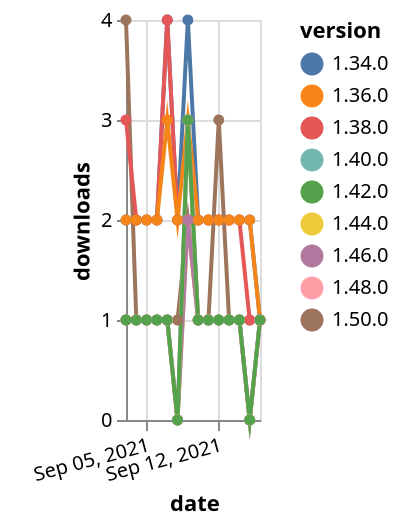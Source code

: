 {"$schema": "https://vega.github.io/schema/vega-lite/v5.json", "description": "A simple bar chart with embedded data.", "data": {"values": [{"date": "2021-09-03", "total": 3310, "delta": 2, "version": "1.34.0"}, {"date": "2021-09-04", "total": 3312, "delta": 2, "version": "1.34.0"}, {"date": "2021-09-05", "total": 3314, "delta": 2, "version": "1.34.0"}, {"date": "2021-09-06", "total": 3316, "delta": 2, "version": "1.34.0"}, {"date": "2021-09-07", "total": 3320, "delta": 4, "version": "1.34.0"}, {"date": "2021-09-08", "total": 3322, "delta": 2, "version": "1.34.0"}, {"date": "2021-09-09", "total": 3326, "delta": 4, "version": "1.34.0"}, {"date": "2021-09-10", "total": 3328, "delta": 2, "version": "1.34.0"}, {"date": "2021-09-11", "total": 3330, "delta": 2, "version": "1.34.0"}, {"date": "2021-09-12", "total": 3332, "delta": 2, "version": "1.34.0"}, {"date": "2021-09-13", "total": 3334, "delta": 2, "version": "1.34.0"}, {"date": "2021-09-14", "total": 3336, "delta": 2, "version": "1.34.0"}, {"date": "2021-09-15", "total": 3338, "delta": 2, "version": "1.34.0"}, {"date": "2021-09-16", "total": 3339, "delta": 1, "version": "1.34.0"}, {"date": "2021-09-03", "total": 135, "delta": 4, "version": "1.50.0"}, {"date": "2021-09-04", "total": 136, "delta": 1, "version": "1.50.0"}, {"date": "2021-09-05", "total": 137, "delta": 1, "version": "1.50.0"}, {"date": "2021-09-06", "total": 138, "delta": 1, "version": "1.50.0"}, {"date": "2021-09-07", "total": 139, "delta": 1, "version": "1.50.0"}, {"date": "2021-09-08", "total": 140, "delta": 1, "version": "1.50.0"}, {"date": "2021-09-09", "total": 142, "delta": 2, "version": "1.50.0"}, {"date": "2021-09-10", "total": 143, "delta": 1, "version": "1.50.0"}, {"date": "2021-09-11", "total": 144, "delta": 1, "version": "1.50.0"}, {"date": "2021-09-12", "total": 147, "delta": 3, "version": "1.50.0"}, {"date": "2021-09-13", "total": 148, "delta": 1, "version": "1.50.0"}, {"date": "2021-09-14", "total": 149, "delta": 1, "version": "1.50.0"}, {"date": "2021-09-15", "total": 150, "delta": 1, "version": "1.50.0"}, {"date": "2021-09-16", "total": 151, "delta": 1, "version": "1.50.0"}, {"date": "2021-09-03", "total": 208, "delta": 1, "version": "1.44.0"}, {"date": "2021-09-04", "total": 209, "delta": 1, "version": "1.44.0"}, {"date": "2021-09-05", "total": 210, "delta": 1, "version": "1.44.0"}, {"date": "2021-09-06", "total": 211, "delta": 1, "version": "1.44.0"}, {"date": "2021-09-07", "total": 212, "delta": 1, "version": "1.44.0"}, {"date": "2021-09-08", "total": 212, "delta": 0, "version": "1.44.0"}, {"date": "2021-09-09", "total": 214, "delta": 2, "version": "1.44.0"}, {"date": "2021-09-10", "total": 215, "delta": 1, "version": "1.44.0"}, {"date": "2021-09-11", "total": 216, "delta": 1, "version": "1.44.0"}, {"date": "2021-09-12", "total": 217, "delta": 1, "version": "1.44.0"}, {"date": "2021-09-13", "total": 218, "delta": 1, "version": "1.44.0"}, {"date": "2021-09-14", "total": 219, "delta": 1, "version": "1.44.0"}, {"date": "2021-09-15", "total": 219, "delta": 0, "version": "1.44.0"}, {"date": "2021-09-16", "total": 220, "delta": 1, "version": "1.44.0"}, {"date": "2021-09-03", "total": 2505, "delta": 3, "version": "1.38.0"}, {"date": "2021-09-04", "total": 2507, "delta": 2, "version": "1.38.0"}, {"date": "2021-09-05", "total": 2509, "delta": 2, "version": "1.38.0"}, {"date": "2021-09-06", "total": 2511, "delta": 2, "version": "1.38.0"}, {"date": "2021-09-07", "total": 2515, "delta": 4, "version": "1.38.0"}, {"date": "2021-09-08", "total": 2517, "delta": 2, "version": "1.38.0"}, {"date": "2021-09-09", "total": 2519, "delta": 2, "version": "1.38.0"}, {"date": "2021-09-10", "total": 2521, "delta": 2, "version": "1.38.0"}, {"date": "2021-09-11", "total": 2523, "delta": 2, "version": "1.38.0"}, {"date": "2021-09-12", "total": 2525, "delta": 2, "version": "1.38.0"}, {"date": "2021-09-13", "total": 2527, "delta": 2, "version": "1.38.0"}, {"date": "2021-09-14", "total": 2529, "delta": 2, "version": "1.38.0"}, {"date": "2021-09-15", "total": 2530, "delta": 1, "version": "1.38.0"}, {"date": "2021-09-16", "total": 2531, "delta": 1, "version": "1.38.0"}, {"date": "2021-09-03", "total": 2672, "delta": 2, "version": "1.36.0"}, {"date": "2021-09-04", "total": 2674, "delta": 2, "version": "1.36.0"}, {"date": "2021-09-05", "total": 2676, "delta": 2, "version": "1.36.0"}, {"date": "2021-09-06", "total": 2678, "delta": 2, "version": "1.36.0"}, {"date": "2021-09-07", "total": 2681, "delta": 3, "version": "1.36.0"}, {"date": "2021-09-08", "total": 2683, "delta": 2, "version": "1.36.0"}, {"date": "2021-09-09", "total": 2686, "delta": 3, "version": "1.36.0"}, {"date": "2021-09-10", "total": 2688, "delta": 2, "version": "1.36.0"}, {"date": "2021-09-11", "total": 2690, "delta": 2, "version": "1.36.0"}, {"date": "2021-09-12", "total": 2692, "delta": 2, "version": "1.36.0"}, {"date": "2021-09-13", "total": 2694, "delta": 2, "version": "1.36.0"}, {"date": "2021-09-14", "total": 2696, "delta": 2, "version": "1.36.0"}, {"date": "2021-09-15", "total": 2698, "delta": 2, "version": "1.36.0"}, {"date": "2021-09-16", "total": 2699, "delta": 1, "version": "1.36.0"}, {"date": "2021-09-03", "total": 268, "delta": 1, "version": "1.40.0"}, {"date": "2021-09-04", "total": 269, "delta": 1, "version": "1.40.0"}, {"date": "2021-09-05", "total": 270, "delta": 1, "version": "1.40.0"}, {"date": "2021-09-06", "total": 271, "delta": 1, "version": "1.40.0"}, {"date": "2021-09-07", "total": 272, "delta": 1, "version": "1.40.0"}, {"date": "2021-09-08", "total": 272, "delta": 0, "version": "1.40.0"}, {"date": "2021-09-09", "total": 275, "delta": 3, "version": "1.40.0"}, {"date": "2021-09-10", "total": 276, "delta": 1, "version": "1.40.0"}, {"date": "2021-09-11", "total": 277, "delta": 1, "version": "1.40.0"}, {"date": "2021-09-12", "total": 278, "delta": 1, "version": "1.40.0"}, {"date": "2021-09-13", "total": 279, "delta": 1, "version": "1.40.0"}, {"date": "2021-09-14", "total": 280, "delta": 1, "version": "1.40.0"}, {"date": "2021-09-15", "total": 280, "delta": 0, "version": "1.40.0"}, {"date": "2021-09-16", "total": 281, "delta": 1, "version": "1.40.0"}, {"date": "2021-09-03", "total": 179, "delta": 1, "version": "1.46.0"}, {"date": "2021-09-04", "total": 180, "delta": 1, "version": "1.46.0"}, {"date": "2021-09-05", "total": 181, "delta": 1, "version": "1.46.0"}, {"date": "2021-09-06", "total": 182, "delta": 1, "version": "1.46.0"}, {"date": "2021-09-07", "total": 183, "delta": 1, "version": "1.46.0"}, {"date": "2021-09-08", "total": 183, "delta": 0, "version": "1.46.0"}, {"date": "2021-09-09", "total": 185, "delta": 2, "version": "1.46.0"}, {"date": "2021-09-10", "total": 186, "delta": 1, "version": "1.46.0"}, {"date": "2021-09-11", "total": 187, "delta": 1, "version": "1.46.0"}, {"date": "2021-09-12", "total": 188, "delta": 1, "version": "1.46.0"}, {"date": "2021-09-13", "total": 189, "delta": 1, "version": "1.46.0"}, {"date": "2021-09-14", "total": 190, "delta": 1, "version": "1.46.0"}, {"date": "2021-09-15", "total": 190, "delta": 0, "version": "1.46.0"}, {"date": "2021-09-16", "total": 191, "delta": 1, "version": "1.46.0"}, {"date": "2021-09-03", "total": 213, "delta": 1, "version": "1.48.0"}, {"date": "2021-09-04", "total": 214, "delta": 1, "version": "1.48.0"}, {"date": "2021-09-05", "total": 215, "delta": 1, "version": "1.48.0"}, {"date": "2021-09-06", "total": 216, "delta": 1, "version": "1.48.0"}, {"date": "2021-09-07", "total": 217, "delta": 1, "version": "1.48.0"}, {"date": "2021-09-08", "total": 217, "delta": 0, "version": "1.48.0"}, {"date": "2021-09-09", "total": 220, "delta": 3, "version": "1.48.0"}, {"date": "2021-09-10", "total": 221, "delta": 1, "version": "1.48.0"}, {"date": "2021-09-11", "total": 222, "delta": 1, "version": "1.48.0"}, {"date": "2021-09-12", "total": 223, "delta": 1, "version": "1.48.0"}, {"date": "2021-09-13", "total": 224, "delta": 1, "version": "1.48.0"}, {"date": "2021-09-14", "total": 225, "delta": 1, "version": "1.48.0"}, {"date": "2021-09-15", "total": 225, "delta": 0, "version": "1.48.0"}, {"date": "2021-09-16", "total": 226, "delta": 1, "version": "1.48.0"}, {"date": "2021-09-03", "total": 217, "delta": 1, "version": "1.42.0"}, {"date": "2021-09-04", "total": 218, "delta": 1, "version": "1.42.0"}, {"date": "2021-09-05", "total": 219, "delta": 1, "version": "1.42.0"}, {"date": "2021-09-06", "total": 220, "delta": 1, "version": "1.42.0"}, {"date": "2021-09-07", "total": 221, "delta": 1, "version": "1.42.0"}, {"date": "2021-09-08", "total": 221, "delta": 0, "version": "1.42.0"}, {"date": "2021-09-09", "total": 224, "delta": 3, "version": "1.42.0"}, {"date": "2021-09-10", "total": 225, "delta": 1, "version": "1.42.0"}, {"date": "2021-09-11", "total": 226, "delta": 1, "version": "1.42.0"}, {"date": "2021-09-12", "total": 227, "delta": 1, "version": "1.42.0"}, {"date": "2021-09-13", "total": 228, "delta": 1, "version": "1.42.0"}, {"date": "2021-09-14", "total": 229, "delta": 1, "version": "1.42.0"}, {"date": "2021-09-15", "total": 229, "delta": 0, "version": "1.42.0"}, {"date": "2021-09-16", "total": 230, "delta": 1, "version": "1.42.0"}]}, "width": "container", "mark": {"type": "line", "point": {"filled": true}}, "encoding": {"x": {"field": "date", "type": "temporal", "timeUnit": "yearmonthdate", "title": "date", "axis": {"labelAngle": -15}}, "y": {"field": "delta", "type": "quantitative", "title": "downloads"}, "color": {"field": "version", "type": "nominal"}, "tooltip": {"field": "delta"}}}